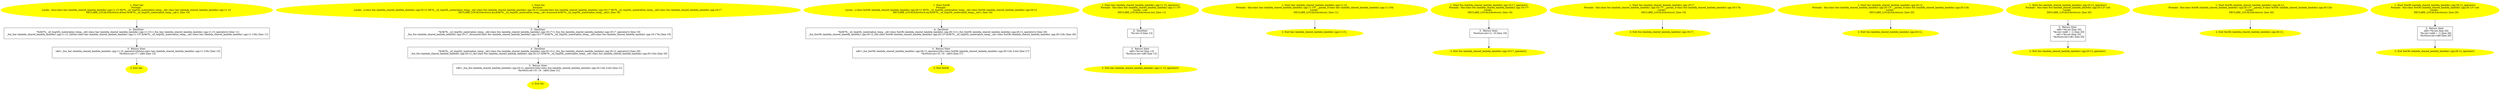 /* @generated */
digraph iCFG {
"bar{d41d8cd98f00b204e9800998ecf8427e_Z3barv}.fd8b7c2b286499dc294bdb8f8b246862_1" [label="1: Start bar\nFormals: \nLocals:  func:class bar::lambda_shared_lambda_lambda1.cpp:11:15 0$?%__sil_tmpSIL_materialize_temp__n$1:class bar::lambda_shared_lambda_lambda1.cpp:11:15 \n   DECLARE_LOCALS(&return,&func,&0$?%__sil_tmpSIL_materialize_temp__n$1); [line 10]\n " color=yellow style=filled]
	

	 "bar{d41d8cd98f00b204e9800998ecf8427e_Z3barv}.fd8b7c2b286499dc294bdb8f8b246862_1" -> "bar{d41d8cd98f00b204e9800998ecf8427e_Z3barv}.fd8b7c2b286499dc294bdb8f8b246862_4" ;
"bar{d41d8cd98f00b204e9800998ecf8427e_Z3barv}.fd8b7c2b286499dc294bdb8f8b246862_2" [label="2: Exit bar \n  " color=yellow style=filled]
	

"bar{d41d8cd98f00b204e9800998ecf8427e_Z3barv}.fd8b7c2b286499dc294bdb8f8b246862_3" [label="3:  Return Stmt \n   n$0=_fun_bar::lambda_shared_lambda_lambda1.cpp:11:15_operator()(&func:class bar::lambda_shared_lambda_lambda1.cpp:11:15&) [line 15]\n  *&return:int=(7 / n$0) [line 15]\n " shape="box"]
	

	 "bar{d41d8cd98f00b204e9800998ecf8427e_Z3barv}.fd8b7c2b286499dc294bdb8f8b246862_3" -> "bar{d41d8cd98f00b204e9800998ecf8427e_Z3barv}.fd8b7c2b286499dc294bdb8f8b246862_2" ;
"bar{d41d8cd98f00b204e9800998ecf8427e_Z3barv}.fd8b7c2b286499dc294bdb8f8b246862_4" [label="4:  DeclStmt \n   *&0$?%__sil_tmpSIL_materialize_temp__n$1:class bar::lambda_shared_lambda_lambda1.cpp:11:15=(_fun_bar::lambda_shared_lambda_lambda1.cpp:11:15_operator()) [line 11]\n  _fun_bar::lambda_shared_lambda_lambda1.cpp:11:15_(&func:class bar::lambda_shared_lambda_lambda1.cpp:11:15*,&0$?%__sil_tmpSIL_materialize_temp__n$1:class bar::lambda_shared_lambda_lambda1.cpp:11:15&) [line 11]\n " shape="box"]
	

	 "bar{d41d8cd98f00b204e9800998ecf8427e_Z3barv}.fd8b7c2b286499dc294bdb8f8b246862_4" -> "bar{d41d8cd98f00b204e9800998ecf8427e_Z3barv}.fd8b7c2b286499dc294bdb8f8b246862_3" ;
"foo{d41d8cd98f00b204e9800998ecf8427e_Z3foov}.cec094ac2a03268f9ce740007750b9a1_1" [label="1: Start foo\nFormals: \nLocals:  y:class foo::lambda_shared_lambda_lambda1.cpp:20:12 0$?%__sil_tmpSIL_materialize_temp__n$1:class foo::lambda_shared_lambda_lambda1.cpp:20:12 unused:class foo::lambda_shared_lambda_lambda1.cpp:19:17 0$?%__sil_tmpSIL_materialize_temp__n$2:class foo::lambda_shared_lambda_lambda1.cpp:19:17 \n   DECLARE_LOCALS(&return,&y,&0$?%__sil_tmpSIL_materialize_temp__n$1,&unused,&0$?%__sil_tmpSIL_materialize_temp__n$2); [line 18]\n " color=yellow style=filled]
	

	 "foo{d41d8cd98f00b204e9800998ecf8427e_Z3foov}.cec094ac2a03268f9ce740007750b9a1_1" -> "foo{d41d8cd98f00b204e9800998ecf8427e_Z3foov}.cec094ac2a03268f9ce740007750b9a1_5" ;
"foo{d41d8cd98f00b204e9800998ecf8427e_Z3foov}.cec094ac2a03268f9ce740007750b9a1_2" [label="2: Exit foo \n  " color=yellow style=filled]
	

"foo{d41d8cd98f00b204e9800998ecf8427e_Z3foov}.cec094ac2a03268f9ce740007750b9a1_3" [label="3:  Return Stmt \n   n$0=_fun_foo::lambda_shared_lambda_lambda1.cpp:20:12_operator()(&y:class foo::lambda_shared_lambda_lambda1.cpp:20:12&,3:int) [line 21]\n  *&return:int=(5 / (4 - n$0)) [line 21]\n " shape="box"]
	

	 "foo{d41d8cd98f00b204e9800998ecf8427e_Z3foov}.cec094ac2a03268f9ce740007750b9a1_3" -> "foo{d41d8cd98f00b204e9800998ecf8427e_Z3foov}.cec094ac2a03268f9ce740007750b9a1_2" ;
"foo{d41d8cd98f00b204e9800998ecf8427e_Z3foov}.cec094ac2a03268f9ce740007750b9a1_4" [label="4:  DeclStmt \n   *&0$?%__sil_tmpSIL_materialize_temp__n$1:class foo::lambda_shared_lambda_lambda1.cpp:20:12=(_fun_foo::lambda_shared_lambda_lambda1.cpp:20:12_operator()) [line 20]\n  _fun_foo::lambda_shared_lambda_lambda1.cpp:20:12_(&y:class foo::lambda_shared_lambda_lambda1.cpp:20:12*,&0$?%__sil_tmpSIL_materialize_temp__n$1:class foo::lambda_shared_lambda_lambda1.cpp:20:12&) [line 20]\n " shape="box"]
	

	 "foo{d41d8cd98f00b204e9800998ecf8427e_Z3foov}.cec094ac2a03268f9ce740007750b9a1_4" -> "foo{d41d8cd98f00b204e9800998ecf8427e_Z3foov}.cec094ac2a03268f9ce740007750b9a1_3" ;
"foo{d41d8cd98f00b204e9800998ecf8427e_Z3foov}.cec094ac2a03268f9ce740007750b9a1_5" [label="5:  DeclStmt \n   *&0$?%__sil_tmpSIL_materialize_temp__n$2:class foo::lambda_shared_lambda_lambda1.cpp:19:17=(_fun_foo::lambda_shared_lambda_lambda1.cpp:19:17_operator()) [line 19]\n  _fun_foo::lambda_shared_lambda_lambda1.cpp:19:17_(&unused:class foo::lambda_shared_lambda_lambda1.cpp:19:17*,&0$?%__sil_tmpSIL_materialize_temp__n$2:class foo::lambda_shared_lambda_lambda1.cpp:19:17&) [line 19]\n " shape="box"]
	

	 "foo{d41d8cd98f00b204e9800998ecf8427e_Z3foov}.cec094ac2a03268f9ce740007750b9a1_5" -> "foo{d41d8cd98f00b204e9800998ecf8427e_Z3foov}.cec094ac2a03268f9ce740007750b9a1_4" ;
"fooOK{d41d8cd98f00b204e9800998ecf8427e_Z5fooOKv}.47d0d2e9b234595bd6caff2a4331e134_1" [label="1: Start fooOK\nFormals: \nLocals:  y:class fooOK::lambda_shared_lambda_lambda1.cpp:26:12 0$?%__sil_tmpSIL_materialize_temp__n$1:class fooOK::lambda_shared_lambda_lambda1.cpp:26:12 \n   DECLARE_LOCALS(&return,&y,&0$?%__sil_tmpSIL_materialize_temp__n$1); [line 24]\n " color=yellow style=filled]
	

	 "fooOK{d41d8cd98f00b204e9800998ecf8427e_Z5fooOKv}.47d0d2e9b234595bd6caff2a4331e134_1" -> "fooOK{d41d8cd98f00b204e9800998ecf8427e_Z5fooOKv}.47d0d2e9b234595bd6caff2a4331e134_4" ;
"fooOK{d41d8cd98f00b204e9800998ecf8427e_Z5fooOKv}.47d0d2e9b234595bd6caff2a4331e134_2" [label="2: Exit fooOK \n  " color=yellow style=filled]
	

"fooOK{d41d8cd98f00b204e9800998ecf8427e_Z5fooOKv}.47d0d2e9b234595bd6caff2a4331e134_3" [label="3:  Return Stmt \n   n$0=_fun_fooOK::lambda_shared_lambda_lambda1.cpp:26:12_operator()(&y:class fooOK::lambda_shared_lambda_lambda1.cpp:26:12&,3:int) [line 27]\n  *&return:int=(5 / (4 - n$0)) [line 27]\n " shape="box"]
	

	 "fooOK{d41d8cd98f00b204e9800998ecf8427e_Z5fooOKv}.47d0d2e9b234595bd6caff2a4331e134_3" -> "fooOK{d41d8cd98f00b204e9800998ecf8427e_Z5fooOKv}.47d0d2e9b234595bd6caff2a4331e134_2" ;
"fooOK{d41d8cd98f00b204e9800998ecf8427e_Z5fooOKv}.47d0d2e9b234595bd6caff2a4331e134_4" [label="4:  DeclStmt \n   *&0$?%__sil_tmpSIL_materialize_temp__n$1:class fooOK::lambda_shared_lambda_lambda1.cpp:26:12=(_fun_fooOK::lambda_shared_lambda_lambda1.cpp:26:12_operator()) [line 26]\n  _fun_fooOK::lambda_shared_lambda_lambda1.cpp:26:12_(&y:class fooOK::lambda_shared_lambda_lambda1.cpp:26:12*,&0$?%__sil_tmpSIL_materialize_temp__n$1:class fooOK::lambda_shared_lambda_lambda1.cpp:26:12&) [line 26]\n " shape="box"]
	

	 "fooOK{d41d8cd98f00b204e9800998ecf8427e_Z5fooOKv}.47d0d2e9b234595bd6caff2a4331e134_4" -> "fooOK{d41d8cd98f00b204e9800998ecf8427e_Z5fooOKv}.47d0d2e9b234595bd6caff2a4331e134_3" ;
"bar::lambda_shared_lambda_lambda1.cpp:11:15_operator()(_ZZ3barvENK3$_0clEv).cb0ea2b31d556c91fda839346a13c429_1" [label="1: Start bar::lambda_shared_lambda_lambda1.cpp:11:15_operator()\nFormals:  this:class bar::lambda_shared_lambda_lambda1.cpp:11:15*\nLocals:  i:int \n   DECLARE_LOCALS(&return,&i); [line 11]\n " color=yellow style=filled]
	

	 "bar::lambda_shared_lambda_lambda1.cpp:11:15_operator()(_ZZ3barvENK3$_0clEv).cb0ea2b31d556c91fda839346a13c429_1" -> "bar::lambda_shared_lambda_lambda1.cpp:11:15_operator()(_ZZ3barvENK3$_0clEv).cb0ea2b31d556c91fda839346a13c429_4" ;
"bar::lambda_shared_lambda_lambda1.cpp:11:15_operator()(_ZZ3barvENK3$_0clEv).cb0ea2b31d556c91fda839346a13c429_2" [label="2: Exit bar::lambda_shared_lambda_lambda1.cpp:11:15_operator() \n  " color=yellow style=filled]
	

"bar::lambda_shared_lambda_lambda1.cpp:11:15_operator()(_ZZ3barvENK3$_0clEv).cb0ea2b31d556c91fda839346a13c429_3" [label="3:  Return Stmt \n   n$0=*&i:int [line 13]\n  *&return:int=n$0 [line 13]\n " shape="box"]
	

	 "bar::lambda_shared_lambda_lambda1.cpp:11:15_operator()(_ZZ3barvENK3$_0clEv).cb0ea2b31d556c91fda839346a13c429_3" -> "bar::lambda_shared_lambda_lambda1.cpp:11:15_operator()(_ZZ3barvENK3$_0clEv).cb0ea2b31d556c91fda839346a13c429_2" ;
"bar::lambda_shared_lambda_lambda1.cpp:11:15_operator()(_ZZ3barvENK3$_0clEv).cb0ea2b31d556c91fda839346a13c429_4" [label="4:  DeclStmt \n   *&i:int=0 [line 12]\n " shape="box"]
	

	 "bar::lambda_shared_lambda_lambda1.cpp:11:15_operator()(_ZZ3barvENK3$_0clEv).cb0ea2b31d556c91fda839346a13c429_4" -> "bar::lambda_shared_lambda_lambda1.cpp:11:15_operator()(_ZZ3barvENK3$_0clEv).cb0ea2b31d556c91fda839346a13c429_3" ;
"bar::lambda_shared_lambda_lambda1.cpp:11:15_{_ZZ3barvEN3$_0C1EOS_|constexpr}.68f000ed84f149c35db36dbee322ee91_1" [label="1: Start bar::lambda_shared_lambda_lambda1.cpp:11:15_\nFormals:  this:class bar::lambda_shared_lambda_lambda1.cpp:11:15* __param_0:class bar::lambda_shared_lambda_lambda1.cpp:11:15&\nLocals:  \n   DECLARE_LOCALS(&return); [line 11]\n " color=yellow style=filled]
	

	 "bar::lambda_shared_lambda_lambda1.cpp:11:15_{_ZZ3barvEN3$_0C1EOS_|constexpr}.68f000ed84f149c35db36dbee322ee91_1" -> "bar::lambda_shared_lambda_lambda1.cpp:11:15_{_ZZ3barvEN3$_0C1EOS_|constexpr}.68f000ed84f149c35db36dbee322ee91_2" ;
"bar::lambda_shared_lambda_lambda1.cpp:11:15_{_ZZ3barvEN3$_0C1EOS_|constexpr}.68f000ed84f149c35db36dbee322ee91_2" [label="2: Exit bar::lambda_shared_lambda_lambda1.cpp:11:15_ \n  " color=yellow style=filled]
	

"foo::lambda_shared_lambda_lambda1.cpp:19:17_operator()(_ZZ3foovENK3$_1clEv).985fe31737ac21d3fc164c617feba422_1" [label="1: Start foo::lambda_shared_lambda_lambda1.cpp:19:17_operator()\nFormals:  this:class foo::lambda_shared_lambda_lambda1.cpp:19:17*\nLocals:  \n   DECLARE_LOCALS(&return); [line 19]\n " color=yellow style=filled]
	

	 "foo::lambda_shared_lambda_lambda1.cpp:19:17_operator()(_ZZ3foovENK3$_1clEv).985fe31737ac21d3fc164c617feba422_1" -> "foo::lambda_shared_lambda_lambda1.cpp:19:17_operator()(_ZZ3foovENK3$_1clEv).985fe31737ac21d3fc164c617feba422_3" ;
"foo::lambda_shared_lambda_lambda1.cpp:19:17_operator()(_ZZ3foovENK3$_1clEv).985fe31737ac21d3fc164c617feba422_2" [label="2: Exit foo::lambda_shared_lambda_lambda1.cpp:19:17_operator() \n  " color=yellow style=filled]
	

"foo::lambda_shared_lambda_lambda1.cpp:19:17_operator()(_ZZ3foovENK3$_1clEv).985fe31737ac21d3fc164c617feba422_3" [label="3:  Return Stmt \n   *&return:int=(1 / 0) [line 19]\n " shape="box"]
	

	 "foo::lambda_shared_lambda_lambda1.cpp:19:17_operator()(_ZZ3foovENK3$_1clEv).985fe31737ac21d3fc164c617feba422_3" -> "foo::lambda_shared_lambda_lambda1.cpp:19:17_operator()(_ZZ3foovENK3$_1clEv).985fe31737ac21d3fc164c617feba422_2" ;
"foo::lambda_shared_lambda_lambda1.cpp:19:17_{_ZZ3foovEN3$_1C1EOS_|constexpr}.25ecbe4cd4358789b7faa260bac47ee9_1" [label="1: Start foo::lambda_shared_lambda_lambda1.cpp:19:17_\nFormals:  this:class foo::lambda_shared_lambda_lambda1.cpp:19:17* __param_0:class foo::lambda_shared_lambda_lambda1.cpp:19:17&\nLocals:  \n   DECLARE_LOCALS(&return); [line 19]\n " color=yellow style=filled]
	

	 "foo::lambda_shared_lambda_lambda1.cpp:19:17_{_ZZ3foovEN3$_1C1EOS_|constexpr}.25ecbe4cd4358789b7faa260bac47ee9_1" -> "foo::lambda_shared_lambda_lambda1.cpp:19:17_{_ZZ3foovEN3$_1C1EOS_|constexpr}.25ecbe4cd4358789b7faa260bac47ee9_2" ;
"foo::lambda_shared_lambda_lambda1.cpp:19:17_{_ZZ3foovEN3$_1C1EOS_|constexpr}.25ecbe4cd4358789b7faa260bac47ee9_2" [label="2: Exit foo::lambda_shared_lambda_lambda1.cpp:19:17_ \n  " color=yellow style=filled]
	

"foo::lambda_shared_lambda_lambda1.cpp:20:12_{_ZZ3foovEN3$_2C1EOS_|constexpr}.14018904662c08772f67990b03baa6c4_1" [label="1: Start foo::lambda_shared_lambda_lambda1.cpp:20:12_\nFormals:  this:class foo::lambda_shared_lambda_lambda1.cpp:20:12* __param_0:class foo::lambda_shared_lambda_lambda1.cpp:20:12&\nLocals:  \n   DECLARE_LOCALS(&return); [line 20]\n " color=yellow style=filled]
	

	 "foo::lambda_shared_lambda_lambda1.cpp:20:12_{_ZZ3foovEN3$_2C1EOS_|constexpr}.14018904662c08772f67990b03baa6c4_1" -> "foo::lambda_shared_lambda_lambda1.cpp:20:12_{_ZZ3foovEN3$_2C1EOS_|constexpr}.14018904662c08772f67990b03baa6c4_2" ;
"foo::lambda_shared_lambda_lambda1.cpp:20:12_{_ZZ3foovEN3$_2C1EOS_|constexpr}.14018904662c08772f67990b03baa6c4_2" [label="2: Exit foo::lambda_shared_lambda_lambda1.cpp:20:12_ \n  " color=yellow style=filled]
	

"foo::lambda_shared_lambda_lambda1.cpp:20:12_operator()(_ZZ3foovENK3$_2clEi).83f062e992857d1735d2bdb1eb5970f7_1" [label="1: Start foo::lambda_shared_lambda_lambda1.cpp:20:12_operator()\nFormals:  this:class foo::lambda_shared_lambda_lambda1.cpp:20:12* i:int\nLocals:  \n   DECLARE_LOCALS(&return); [line 20]\n " color=yellow style=filled]
	

	 "foo::lambda_shared_lambda_lambda1.cpp:20:12_operator()(_ZZ3foovENK3$_2clEi).83f062e992857d1735d2bdb1eb5970f7_1" -> "foo::lambda_shared_lambda_lambda1.cpp:20:12_operator()(_ZZ3foovENK3$_2clEi).83f062e992857d1735d2bdb1eb5970f7_3" ;
"foo::lambda_shared_lambda_lambda1.cpp:20:12_operator()(_ZZ3foovENK3$_2clEi).83f062e992857d1735d2bdb1eb5970f7_2" [label="2: Exit foo::lambda_shared_lambda_lambda1.cpp:20:12_operator() \n  " color=yellow style=filled]
	

"foo::lambda_shared_lambda_lambda1.cpp:20:12_operator()(_ZZ3foovENK3$_2clEi).83f062e992857d1735d2bdb1eb5970f7_3" [label="3:  Return Stmt \n   n$0=*&i:int [line 20]\n  *&i:int=(n$0 + 1) [line 20]\n  n$1=*&i:int [line 20]\n  *&return:int=n$1 [line 20]\n " shape="box"]
	

	 "foo::lambda_shared_lambda_lambda1.cpp:20:12_operator()(_ZZ3foovENK3$_2clEi).83f062e992857d1735d2bdb1eb5970f7_3" -> "foo::lambda_shared_lambda_lambda1.cpp:20:12_operator()(_ZZ3foovENK3$_2clEi).83f062e992857d1735d2bdb1eb5970f7_2" ;
"fooOK::lambda_shared_lambda_lambda1.cpp:26:12_{_ZZ5fooOKvEN3$_3C1EOS_|constexpr}.e40f482f89dbbcf3e614ef60cf608ecb_1" [label="1: Start fooOK::lambda_shared_lambda_lambda1.cpp:26:12_\nFormals:  this:class fooOK::lambda_shared_lambda_lambda1.cpp:26:12* __param_0:class fooOK::lambda_shared_lambda_lambda1.cpp:26:12&\nLocals:  \n   DECLARE_LOCALS(&return); [line 26]\n " color=yellow style=filled]
	

	 "fooOK::lambda_shared_lambda_lambda1.cpp:26:12_{_ZZ5fooOKvEN3$_3C1EOS_|constexpr}.e40f482f89dbbcf3e614ef60cf608ecb_1" -> "fooOK::lambda_shared_lambda_lambda1.cpp:26:12_{_ZZ5fooOKvEN3$_3C1EOS_|constexpr}.e40f482f89dbbcf3e614ef60cf608ecb_2" ;
"fooOK::lambda_shared_lambda_lambda1.cpp:26:12_{_ZZ5fooOKvEN3$_3C1EOS_|constexpr}.e40f482f89dbbcf3e614ef60cf608ecb_2" [label="2: Exit fooOK::lambda_shared_lambda_lambda1.cpp:26:12_ \n  " color=yellow style=filled]
	

"fooOK::lambda_shared_lambda_lambda1.cpp:26:12_operator()(_ZZ5fooOKvENK3$_3clEi).28114dfeeb5c9cb201f2f32c650e906c_1" [label="1: Start fooOK::lambda_shared_lambda_lambda1.cpp:26:12_operator()\nFormals:  this:class fooOK::lambda_shared_lambda_lambda1.cpp:26:12* i:int\nLocals:  \n   DECLARE_LOCALS(&return); [line 26]\n " color=yellow style=filled]
	

	 "fooOK::lambda_shared_lambda_lambda1.cpp:26:12_operator()(_ZZ5fooOKvENK3$_3clEi).28114dfeeb5c9cb201f2f32c650e906c_1" -> "fooOK::lambda_shared_lambda_lambda1.cpp:26:12_operator()(_ZZ5fooOKvENK3$_3clEi).28114dfeeb5c9cb201f2f32c650e906c_3" ;
"fooOK::lambda_shared_lambda_lambda1.cpp:26:12_operator()(_ZZ5fooOKvENK3$_3clEi).28114dfeeb5c9cb201f2f32c650e906c_2" [label="2: Exit fooOK::lambda_shared_lambda_lambda1.cpp:26:12_operator() \n  " color=yellow style=filled]
	

"fooOK::lambda_shared_lambda_lambda1.cpp:26:12_operator()(_ZZ5fooOKvENK3$_3clEi).28114dfeeb5c9cb201f2f32c650e906c_3" [label="3:  Return Stmt \n   n$0=*&i:int [line 26]\n  *&i:int=(n$0 + 1) [line 26]\n  *&return:int=n$0 [line 26]\n " shape="box"]
	

	 "fooOK::lambda_shared_lambda_lambda1.cpp:26:12_operator()(_ZZ5fooOKvENK3$_3clEi).28114dfeeb5c9cb201f2f32c650e906c_3" -> "fooOK::lambda_shared_lambda_lambda1.cpp:26:12_operator()(_ZZ5fooOKvENK3$_3clEi).28114dfeeb5c9cb201f2f32c650e906c_2" ;
}
